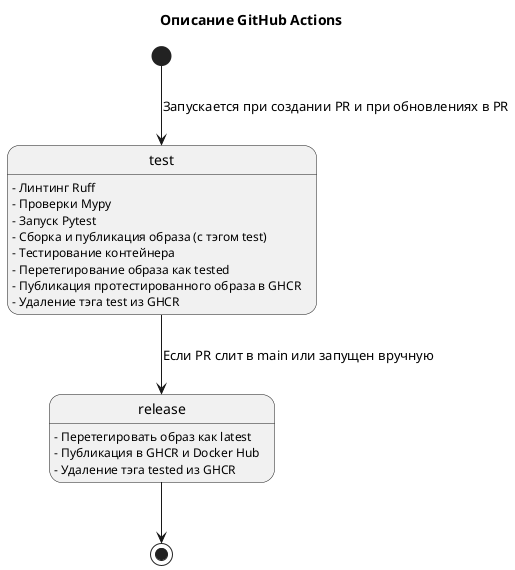 @startuml actions
title Описание GitHub Actions

[*] --> test : Запускается при создании PR и при обновлениях в PR

test : - Линтинг Ruff
test : - Проверки Mypy
test : - Запуск Pytest
test : - Сборка и публикация образа (с тэгом test)
test : - Тестирование контейнера
test : - Перетегирование образа как tested
test : - Публикация протестированного образа в GHCR
test : - Удаление тэга test из GHCR

test --> release : Если PR слит в main или запущен вручную

release : - Перетегировать образ как latest
release : - Публикация в GHCR и Docker Hub
release : - Удаление тэга tested из GHCR

release --> [*]

@enduml
